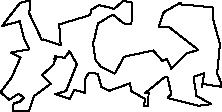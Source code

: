 unitsize(0.001cm);
// 23176.2
draw((2995,264)--(3538,125));
draw((3538,125)--(3766,154));
draw((3766,154)--(3503,301));
draw((3503,301)--(3452,637));
draw((3452,637)--(3642,699));
draw((3642,699)--(3600,459));
draw((3600,459)--(3599,514));
draw((3599,514)--(3946,459));
draw((3946,459)--(3935,540));
draw((3935,540)--(3868,697));
draw((3868,697)--(3918,1217));
draw((3918,1217)--(3805,1619));
draw((3805,1619)--(3786,1862));
draw((3786,1862)--(3373,1902));
draw((3373,1902)--(3248,1906));
draw((3248,1906)--(3220,1945));
draw((3220,1945)--(2927,1777));
draw((2927,1777)--(2834,1512));
draw((2834,1512)--(3007,1524));
draw((3007,1524)--(3535,1112));
draw((3535,1112)--(3332,1049));
draw((3332,1049)--(3060,781));
draw((3060,781)--(3023,871));
draw((3023,871)--(2982,949));
draw((2982,949)--(2901,920));
draw((2901,920)--(2740,1101));
draw((2740,1101)--(2223,990));
draw((2223,990)--(2067,694));
draw((2067,694)--(1819,814));
draw((1819,814)--(1725,927));
draw((1725,927)--(1677,1238));
draw((1677,1238)--(1699,1294));
draw((1699,1294)--(1768,1578));
draw((1768,1578)--(2028,1736));
draw((2028,1736)--(2221,1578));
draw((2221,1578)--(2356,1568));
draw((2356,1568)--(2374,1944));
draw((2374,1944)--(2214,1977));
draw((2214,1977)--(2050,1833));
draw((2050,1833)--(1994,1852));
draw((1994,1852)--(1787,1902));
draw((1787,1902)--(1646,1817));
draw((1646,1817)--(1632,1742));
draw((1632,1742)--(1623,1723));
draw((1623,1723)--(1082,1561));
draw((1082,1561)--(1109,1196));
draw((1109,1196)--(811,1295));
draw((811,1295)--(778,1282));
draw((778,1282)--(555,1753));
draw((555,1753)--(571,1982));
draw((571,1982)--(394,1944));
draw((394,1944)--(149,1629));
draw((149,1629)--(80,1533));
draw((80,1533)--(386,1616));
draw((386,1616)--(464,1302));
draw((464,1302)--(555,1121));
draw((555,1121)--(241,1069));
draw((241,1069)--(235,1059));
draw((235,1059)--(401,980));
draw((401,980)--(240,619));
draw((240,619)--(47,363));
draw((47,363)--(202,233));
draw((202,233)--(366,339));
draw((366,339)--(460,267));
draw((460,267)--(387,199));
draw((387,199)--(278,165));
draw((278,165)--(264,36));
draw((264,36)--(547,25));
draw((547,25)--(634,294));
draw((634,294)--(931,512));
draw((931,512)--(781,670));
draw((781,670)--(981,848));
draw((981,848)--(1021,962));
draw((1021,962)--(997,942));
draw((997,942)--(1009,1001));
draw((1009,1001)--(1179,969));
draw((1179,969)--(1264,1090));
draw((1264,1090)--(1393,859));
draw((1393,859)--(1203,385));
draw((1203,385)--(1017,333));
draw((1017,333)--(1272,246));
draw((1272,246)--(1346,408));
draw((1346,408)--(1541,354));
draw((1541,354)--(1529,581));
draw((1529,581)--(1604,706));
draw((1604,706)--(1766,692));
draw((1766,692)--(1766,678));
draw((1766,678)--(1828,456));
draw((1828,456)--(1962,389));
draw((1962,389)--(2334,523));
draw((2334,523)--(2347,388));
draw((2347,388)--(2592,248));
draw((2592,248)--(2581,121));
draw((2581,121)--(2656,128));
draw((2656,128)--(2658,360));
draw((2658,360)--(2597,349));
draw((2597,349)--(2944,632));
draw((2944,632)--(2993,624));
draw((2993,624)--(3062,329));
draw((3062,329)--(2995,264));
